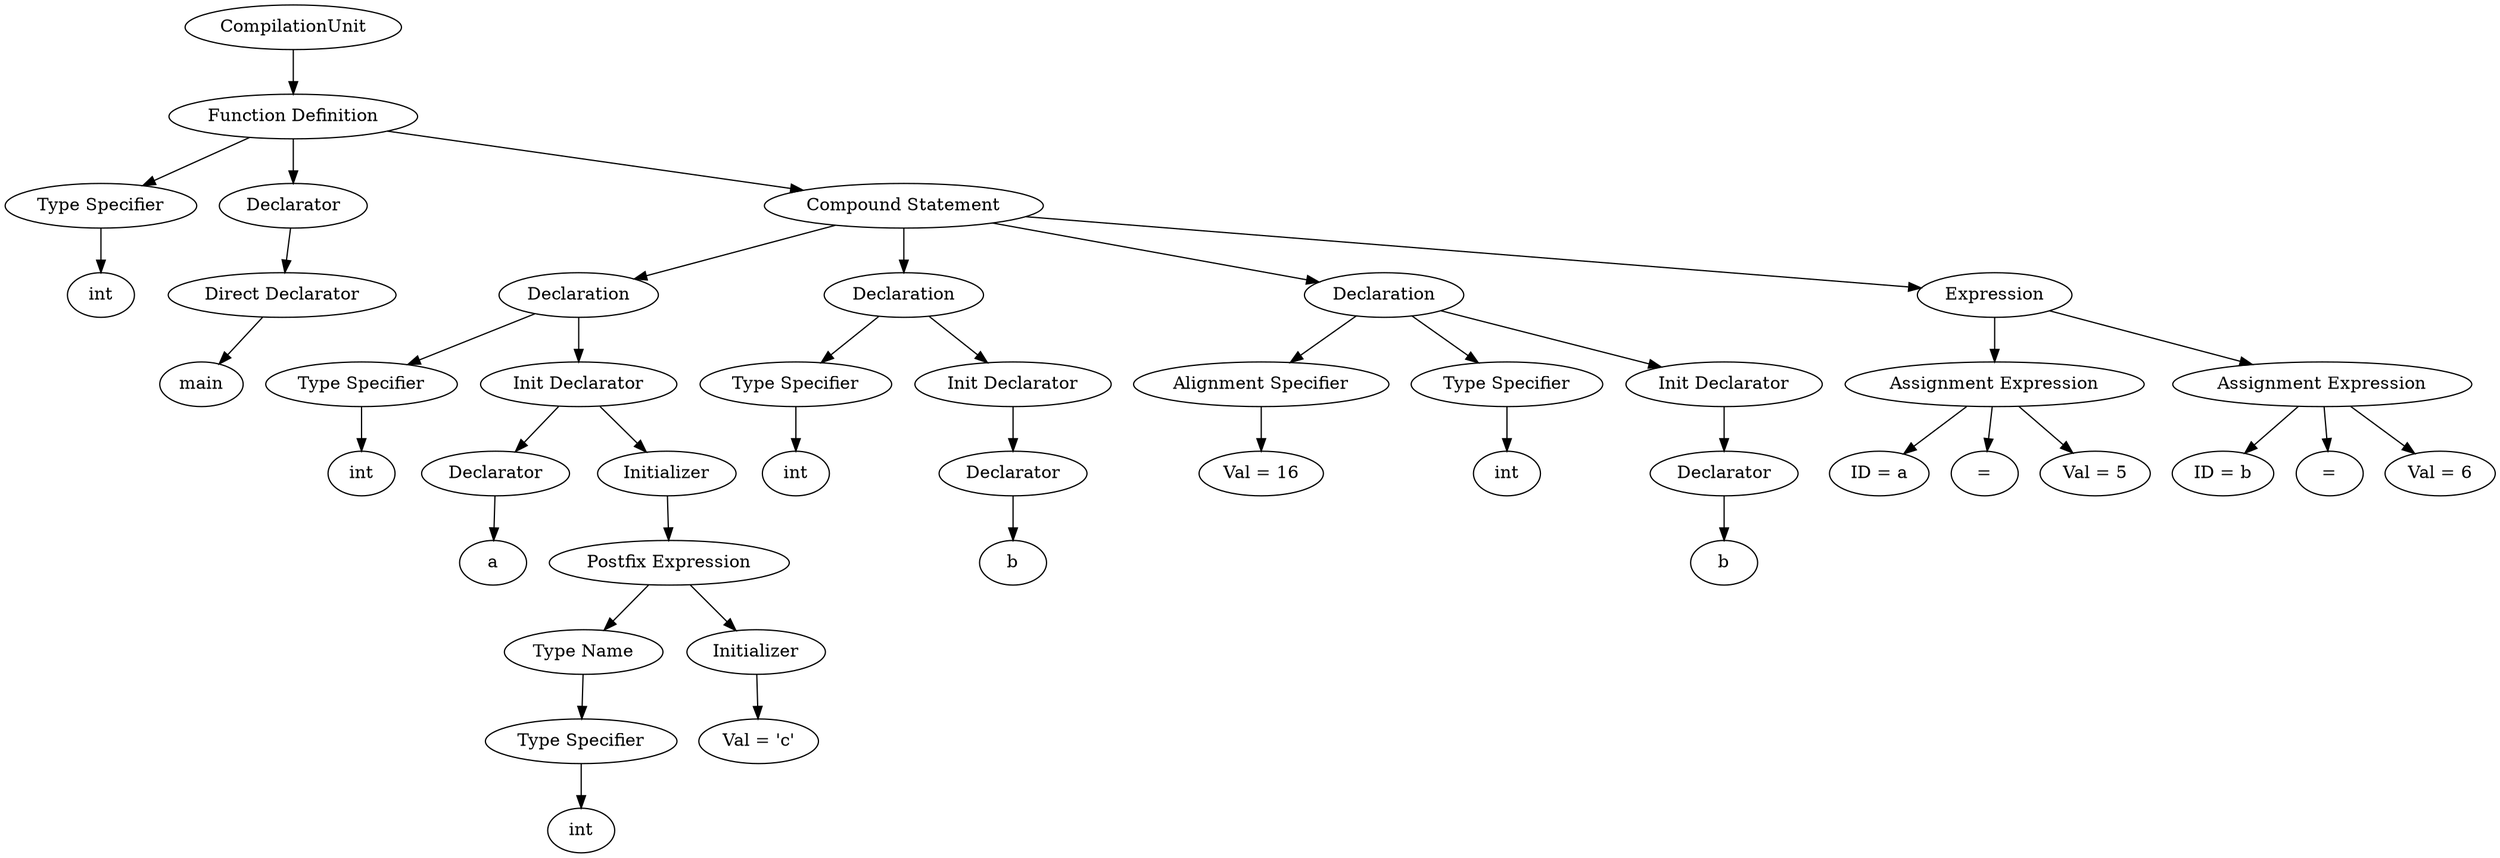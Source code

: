 digraph G {
		Q0[label="CompilationUnit"];
		Q0 -> Q1
		Q1[label="Function Definition"];
		Q1 -> Q2
		Q2[label="Type Specifier"];
		Q2 -> Q3
		Q3[label="int"];
		Q1 -> Q4
		Q4[label="Declarator"];
		Q4 -> Q5
		Q5[label="Direct Declarator"];
		Q5 -> Q6
		Q6[label="main"];
		Q1 -> Q7
		Q7[label="Compound Statement"];
		Q7 -> Q8
		Q8[label="Declaration"];
		Q8 -> Q9
		Q9[label="Type Specifier"];
		Q9 -> Q10
		Q10[label="int"];
		Q8 -> Q11
		Q11[label="Init Declarator"];
		Q11 -> Q12
		Q12[label="Declarator"];
		Q12 -> Q13
		Q13[label="a"];
		Q11 -> Q14
		Q14[label="Initializer"];
		Q14 -> Q15
		Q15[label="Postfix Expression"];
		Q15 -> Q16
		Q16[label="Type Name"];
		Q16 -> Q17
		Q17[label="Type Specifier"];
		Q17 -> Q18
		Q18[label="int"];
		Q15 -> Q19
		Q19[label="Initializer"];
		Q19 -> Q20
		Q20[label="Val = 'c'"];
		Q7 -> Q21
		Q21[label="Declaration"];
		Q21 -> Q22
		Q22[label="Type Specifier"];
		Q22 -> Q23
		Q23[label="int"];
		Q21 -> Q24
		Q24[label="Init Declarator"];
		Q24 -> Q25
		Q25[label="Declarator"];
		Q25 -> Q26
		Q26[label="b"];
		Q7 -> Q27
		Q27[label="Declaration"];
		Q27 -> Q28
		Q28[label="Alignment Specifier"];
		Q28 -> Q29
		Q29[label="Val = 16"];
		Q27 -> Q30
		Q30[label="Type Specifier"];
		Q30 -> Q31
		Q31[label="int"];
		Q27 -> Q32
		Q32[label="Init Declarator"];
		Q32 -> Q33
		Q33[label="Declarator"];
		Q33 -> Q34
		Q34[label="b"];
		Q7 -> Q35
		Q35[label="Expression"];
		Q35 -> Q36
		Q36[label="Assignment Expression"];
		Q36 -> Q37
		Q37[label="ID = a"];
		Q36 -> Q38
		Q38[label="="];
		Q36 -> Q39
		Q39[label="Val = 5"];
		Q35 -> Q40
		Q40[label="Assignment Expression"];
		Q40 -> Q41
		Q41[label="ID = b"];
		Q40 -> Q42
		Q42[label="="];
		Q40 -> Q43
		Q43[label="Val = 6"];
		
}